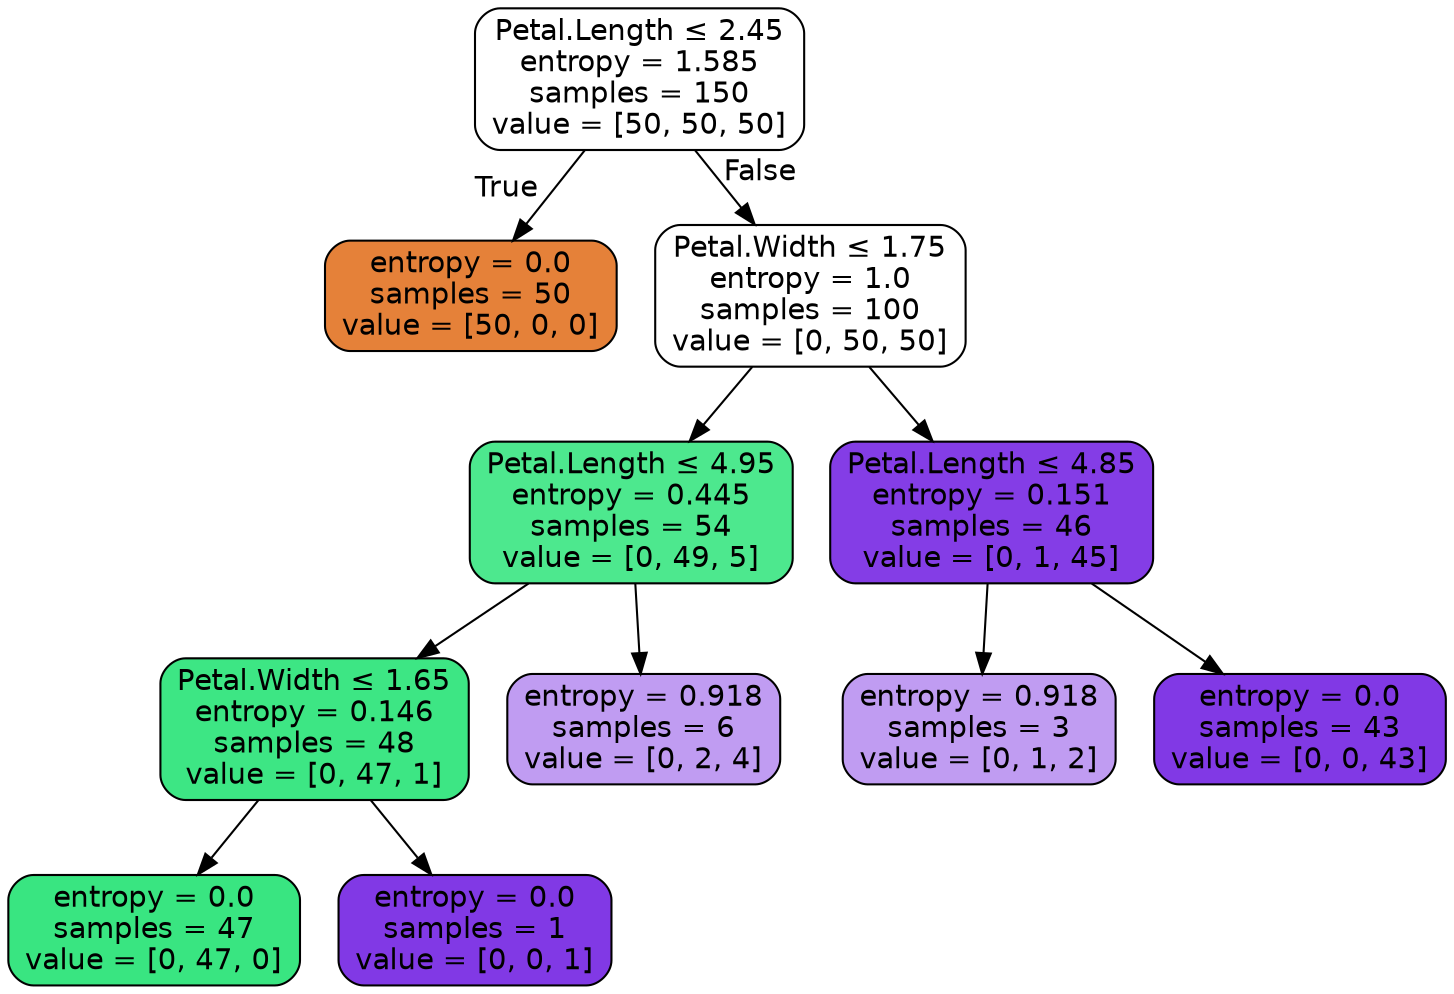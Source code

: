 digraph Tree {
node [shape=box, style="filled, rounded", color="black", fontname=helvetica] ;
edge [fontname=helvetica] ;
0 [label=<Petal.Length &le; 2.45<br/>entropy = 1.585<br/>samples = 150<br/>value = [50, 50, 50]>, fillcolor="#ffffff"] ;
1 [label=<entropy = 0.0<br/>samples = 50<br/>value = [50, 0, 0]>, fillcolor="#e58139"] ;
0 -> 1 [labeldistance=2.5, labelangle=45, headlabel="True"] ;
2 [label=<Petal.Width &le; 1.75<br/>entropy = 1.0<br/>samples = 100<br/>value = [0, 50, 50]>, fillcolor="#ffffff"] ;
0 -> 2 [labeldistance=2.5, labelangle=-45, headlabel="False"] ;
3 [label=<Petal.Length &le; 4.95<br/>entropy = 0.445<br/>samples = 54<br/>value = [0, 49, 5]>, fillcolor="#4de88e"] ;
2 -> 3 ;
4 [label=<Petal.Width &le; 1.65<br/>entropy = 0.146<br/>samples = 48<br/>value = [0, 47, 1]>, fillcolor="#3de684"] ;
3 -> 4 ;
5 [label=<entropy = 0.0<br/>samples = 47<br/>value = [0, 47, 0]>, fillcolor="#39e581"] ;
4 -> 5 ;
6 [label=<entropy = 0.0<br/>samples = 1<br/>value = [0, 0, 1]>, fillcolor="#8139e5"] ;
4 -> 6 ;
7 [label=<entropy = 0.918<br/>samples = 6<br/>value = [0, 2, 4]>, fillcolor="#c09cf2"] ;
3 -> 7 ;
8 [label=<Petal.Length &le; 4.85<br/>entropy = 0.151<br/>samples = 46<br/>value = [0, 1, 45]>, fillcolor="#843de6"] ;
2 -> 8 ;
9 [label=<entropy = 0.918<br/>samples = 3<br/>value = [0, 1, 2]>, fillcolor="#c09cf2"] ;
8 -> 9 ;
10 [label=<entropy = 0.0<br/>samples = 43<br/>value = [0, 0, 43]>, fillcolor="#8139e5"] ;
8 -> 10 ;
}